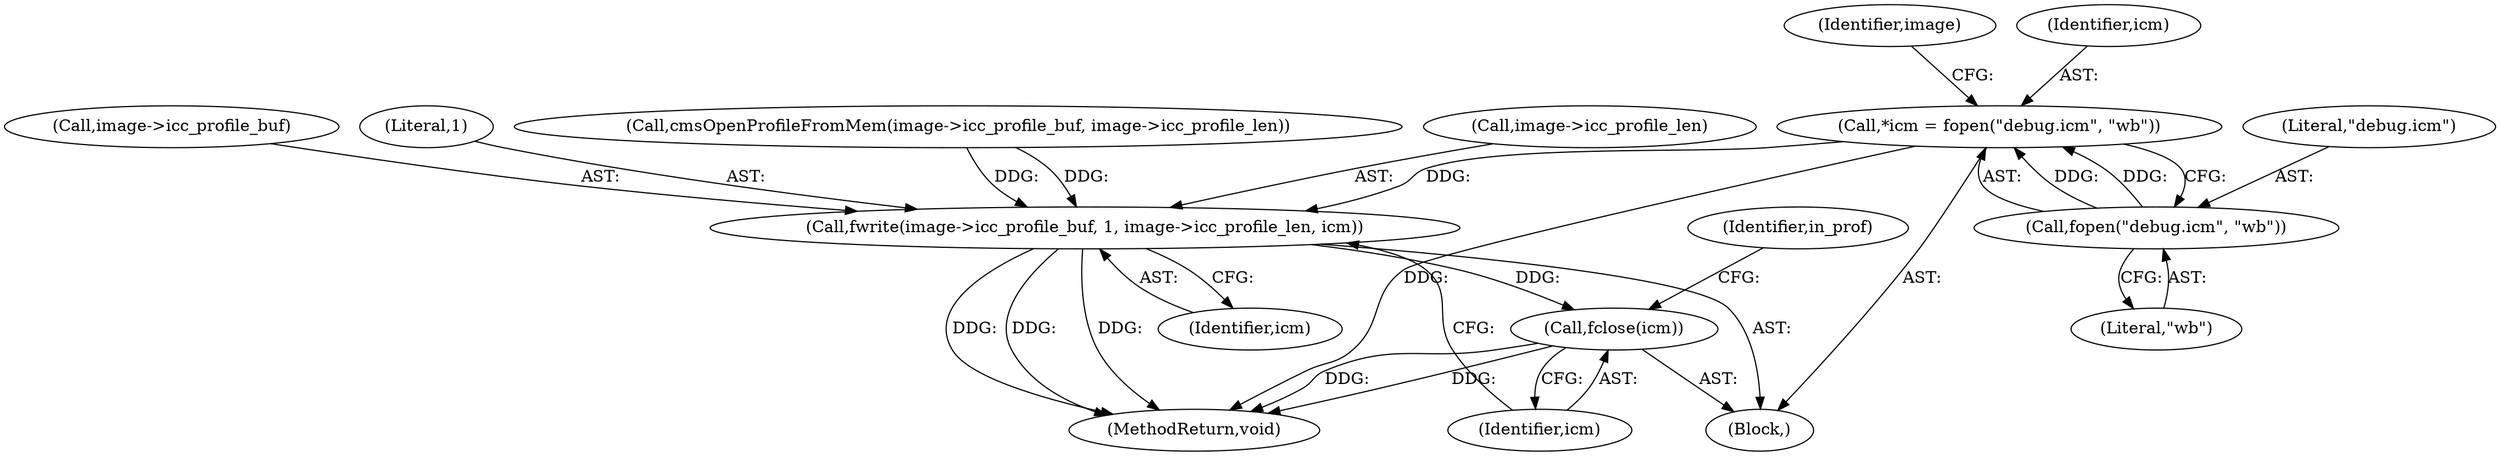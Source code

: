digraph "0_openjpeg_2e5ab1d9987831c981ff05862e8ccf1381ed58ea@API" {
"1000146" [label="(Call,*icm = fopen(\"debug.icm\", \"wb\"))"];
"1000148" [label="(Call,fopen(\"debug.icm\", \"wb\"))"];
"1000151" [label="(Call,fwrite(image->icc_profile_buf, 1, image->icc_profile_len, icm))"];
"1000160" [label="(Call,fclose(icm))"];
"1000151" [label="(Call,fwrite(image->icc_profile_buf, 1, image->icc_profile_len, icm))"];
"1000150" [label="(Literal,\"wb\")"];
"1000113" [label="(Block,)"];
"1000149" [label="(Literal,\"debug.icm\")"];
"1000155" [label="(Literal,1)"];
"1000164" [label="(Identifier,in_prof)"];
"1000153" [label="(Identifier,image)"];
"1000156" [label="(Call,image->icc_profile_len)"];
"1000161" [label="(Identifier,icm)"];
"1000146" [label="(Call,*icm = fopen(\"debug.icm\", \"wb\"))"];
"1000148" [label="(Call,fopen(\"debug.icm\", \"wb\"))"];
"1000147" [label="(Identifier,icm)"];
"1000138" [label="(Call,cmsOpenProfileFromMem(image->icc_profile_buf, image->icc_profile_len))"];
"1000160" [label="(Call,fclose(icm))"];
"1001487" [label="(MethodReturn,void)"];
"1000152" [label="(Call,image->icc_profile_buf)"];
"1000159" [label="(Identifier,icm)"];
"1000146" -> "1000113"  [label="AST: "];
"1000146" -> "1000148"  [label="CFG: "];
"1000147" -> "1000146"  [label="AST: "];
"1000148" -> "1000146"  [label="AST: "];
"1000153" -> "1000146"  [label="CFG: "];
"1000146" -> "1001487"  [label="DDG: "];
"1000148" -> "1000146"  [label="DDG: "];
"1000148" -> "1000146"  [label="DDG: "];
"1000146" -> "1000151"  [label="DDG: "];
"1000148" -> "1000150"  [label="CFG: "];
"1000149" -> "1000148"  [label="AST: "];
"1000150" -> "1000148"  [label="AST: "];
"1000151" -> "1000113"  [label="AST: "];
"1000151" -> "1000159"  [label="CFG: "];
"1000152" -> "1000151"  [label="AST: "];
"1000155" -> "1000151"  [label="AST: "];
"1000156" -> "1000151"  [label="AST: "];
"1000159" -> "1000151"  [label="AST: "];
"1000161" -> "1000151"  [label="CFG: "];
"1000151" -> "1001487"  [label="DDG: "];
"1000151" -> "1001487"  [label="DDG: "];
"1000151" -> "1001487"  [label="DDG: "];
"1000138" -> "1000151"  [label="DDG: "];
"1000138" -> "1000151"  [label="DDG: "];
"1000151" -> "1000160"  [label="DDG: "];
"1000160" -> "1000113"  [label="AST: "];
"1000160" -> "1000161"  [label="CFG: "];
"1000161" -> "1000160"  [label="AST: "];
"1000164" -> "1000160"  [label="CFG: "];
"1000160" -> "1001487"  [label="DDG: "];
"1000160" -> "1001487"  [label="DDG: "];
}
